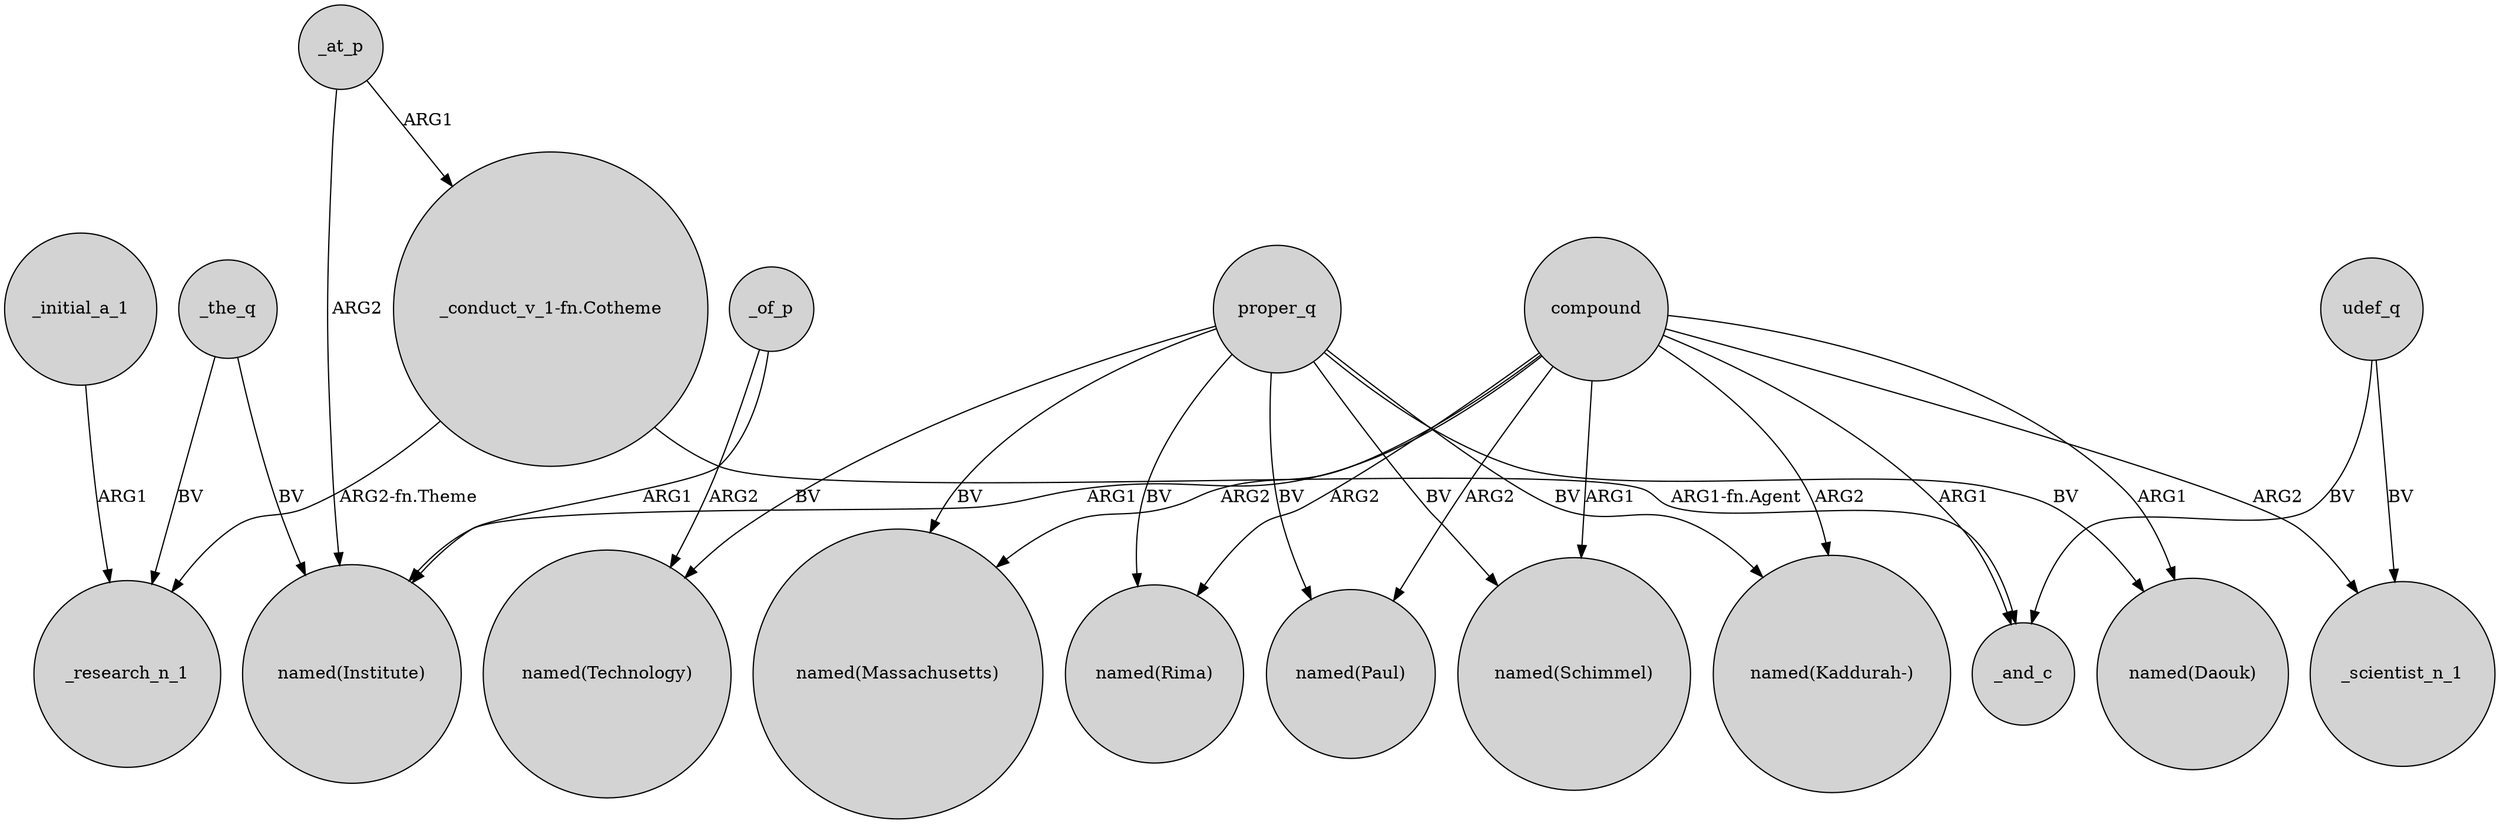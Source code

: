 digraph {
	node [shape=circle style=filled]
	_initial_a_1 -> _research_n_1 [label=ARG1]
	_of_p -> "named(Technology)" [label=ARG2]
	_the_q -> _research_n_1 [label=BV]
	_of_p -> "named(Institute)" [label=ARG1]
	compound -> "named(Massachusetts)" [label=ARG2]
	_at_p -> "_conduct_v_1-fn.Cotheme" [label=ARG1]
	_at_p -> "named(Institute)" [label=ARG2]
	compound -> "named(Institute)" [label=ARG1]
	proper_q -> "named(Rima)" [label=BV]
	proper_q -> "named(Kaddurah-)" [label=BV]
	proper_q -> "named(Paul)" [label=BV]
	compound -> "named(Paul)" [label=ARG2]
	_the_q -> "named(Institute)" [label=BV]
	compound -> "named(Schimmel)" [label=ARG1]
	"_conduct_v_1-fn.Cotheme" -> _research_n_1 [label="ARG2-fn.Theme"]
	compound -> "named(Kaddurah-)" [label=ARG2]
	compound -> _and_c [label=ARG1]
	proper_q -> "named(Schimmel)" [label=BV]
	proper_q -> "named(Daouk)" [label=BV]
	proper_q -> "named(Massachusetts)" [label=BV]
	proper_q -> "named(Technology)" [label=BV]
	compound -> "named(Rima)" [label=ARG2]
	udef_q -> _scientist_n_1 [label=BV]
	"_conduct_v_1-fn.Cotheme" -> _and_c [label="ARG1-fn.Agent"]
	udef_q -> _and_c [label=BV]
	compound -> _scientist_n_1 [label=ARG2]
	compound -> "named(Daouk)" [label=ARG1]
}
